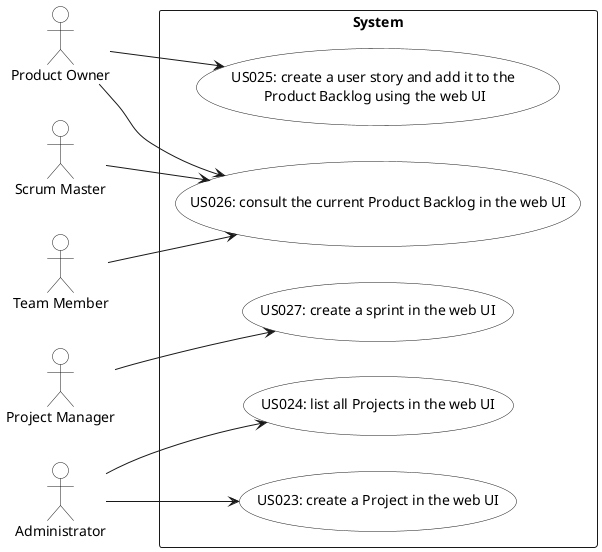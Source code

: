 @startuml

skinparam UsecaseBackgroundColor white
skinparam ActorBackgroundColor white

left to right direction

actor "Product Owner" as PO
actor "Scrum Master" as SM
actor "Project Manager" as PM
actor "Team Member" as TM
actor "Administrator" as Admin


rectangle System {
  usecase "US023: create a Project in the web UI" as UC23
  usecase "US024: list all Projects in the web UI" as UC24
  usecase "US025: create a user story and add it to the \nProduct Backlog using the web UI" as UC25
  usecase "US026: consult the current Product Backlog in the web UI" as UC26
  usecase "US027: create a sprint in the web UI" as UC27
}

Admin --> UC23
Admin --> UC24
PO --> UC25
PO --> UC26
SM --> UC26
TM --> UC26
PM --> UC27

@enduml